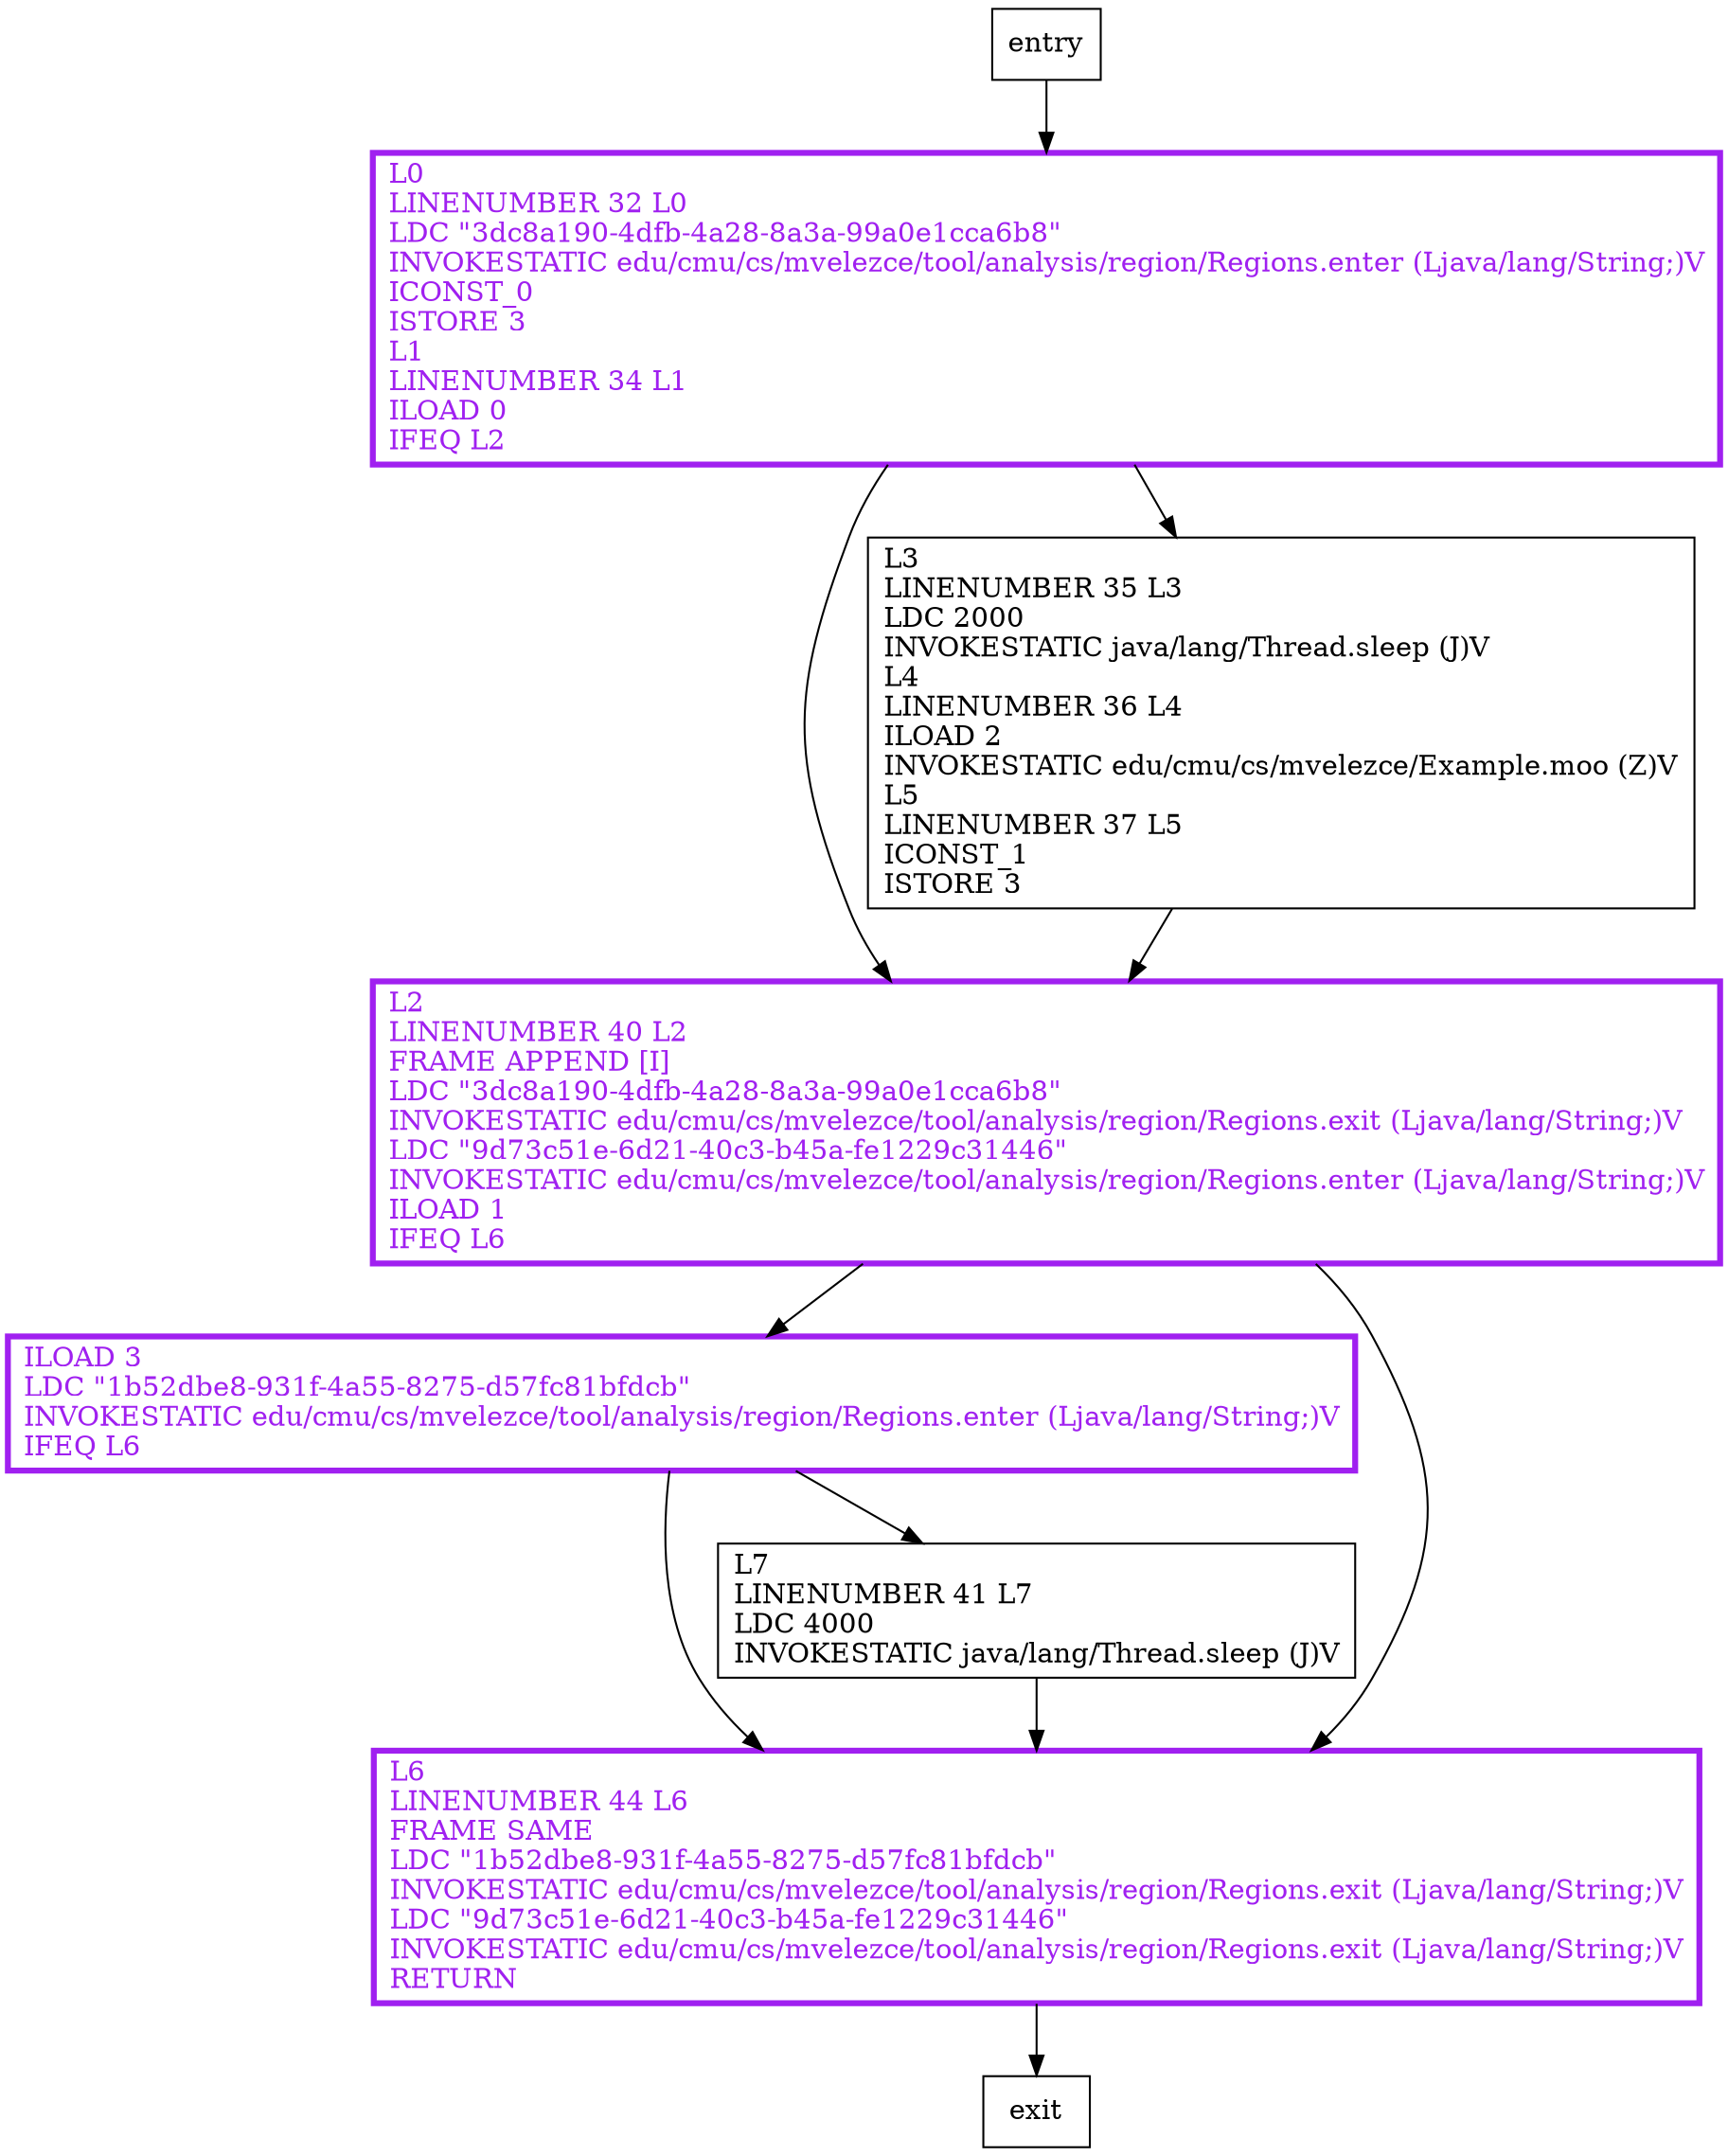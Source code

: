 digraph foo {
node [shape=record];
282828951 [label="ILOAD 3\lLDC \"1b52dbe8-931f-4a55-8275-d57fc81bfdcb\"\lINVOKESTATIC edu/cmu/cs/mvelezce/tool/analysis/region/Regions.enter (Ljava/lang/String;)V\lIFEQ L6\l"];
22069592 [label="L2\lLINENUMBER 40 L2\lFRAME APPEND [I]\lLDC \"3dc8a190-4dfb-4a28-8a3a-99a0e1cca6b8\"\lINVOKESTATIC edu/cmu/cs/mvelezce/tool/analysis/region/Regions.exit (Ljava/lang/String;)V\lLDC \"9d73c51e-6d21-40c3-b45a-fe1229c31446\"\lINVOKESTATIC edu/cmu/cs/mvelezce/tool/analysis/region/Regions.enter (Ljava/lang/String;)V\lILOAD 1\lIFEQ L6\l"];
775931202 [label="L0\lLINENUMBER 32 L0\lLDC \"3dc8a190-4dfb-4a28-8a3a-99a0e1cca6b8\"\lINVOKESTATIC edu/cmu/cs/mvelezce/tool/analysis/region/Regions.enter (Ljava/lang/String;)V\lICONST_0\lISTORE 3\lL1\lLINENUMBER 34 L1\lILOAD 0\lIFEQ L2\l"];
1075738627 [label="L6\lLINENUMBER 44 L6\lFRAME SAME\lLDC \"1b52dbe8-931f-4a55-8275-d57fc81bfdcb\"\lINVOKESTATIC edu/cmu/cs/mvelezce/tool/analysis/region/Regions.exit (Ljava/lang/String;)V\lLDC \"9d73c51e-6d21-40c3-b45a-fe1229c31446\"\lINVOKESTATIC edu/cmu/cs/mvelezce/tool/analysis/region/Regions.exit (Ljava/lang/String;)V\lRETURN\l"];
1160003871 [label="L3\lLINENUMBER 35 L3\lLDC 2000\lINVOKESTATIC java/lang/Thread.sleep (J)V\lL4\lLINENUMBER 36 L4\lILOAD 2\lINVOKESTATIC edu/cmu/cs/mvelezce/Example.moo (Z)V\lL5\lLINENUMBER 37 L5\lICONST_1\lISTORE 3\l"];
394721749 [label="L7\lLINENUMBER 41 L7\lLDC 4000\lINVOKESTATIC java/lang/Thread.sleep (J)V\l"];
entry;
exit;
entry -> 775931202;
282828951 -> 1075738627;
282828951 -> 394721749;
22069592 -> 282828951;
22069592 -> 1075738627;
775931202 -> 22069592;
775931202 -> 1160003871;
1075738627 -> exit;
1160003871 -> 22069592;
394721749 -> 1075738627;
282828951[fontcolor="purple", penwidth=3, color="purple"];
22069592[fontcolor="purple", penwidth=3, color="purple"];
775931202[fontcolor="purple", penwidth=3, color="purple"];
1075738627[fontcolor="purple", penwidth=3, color="purple"];
}
